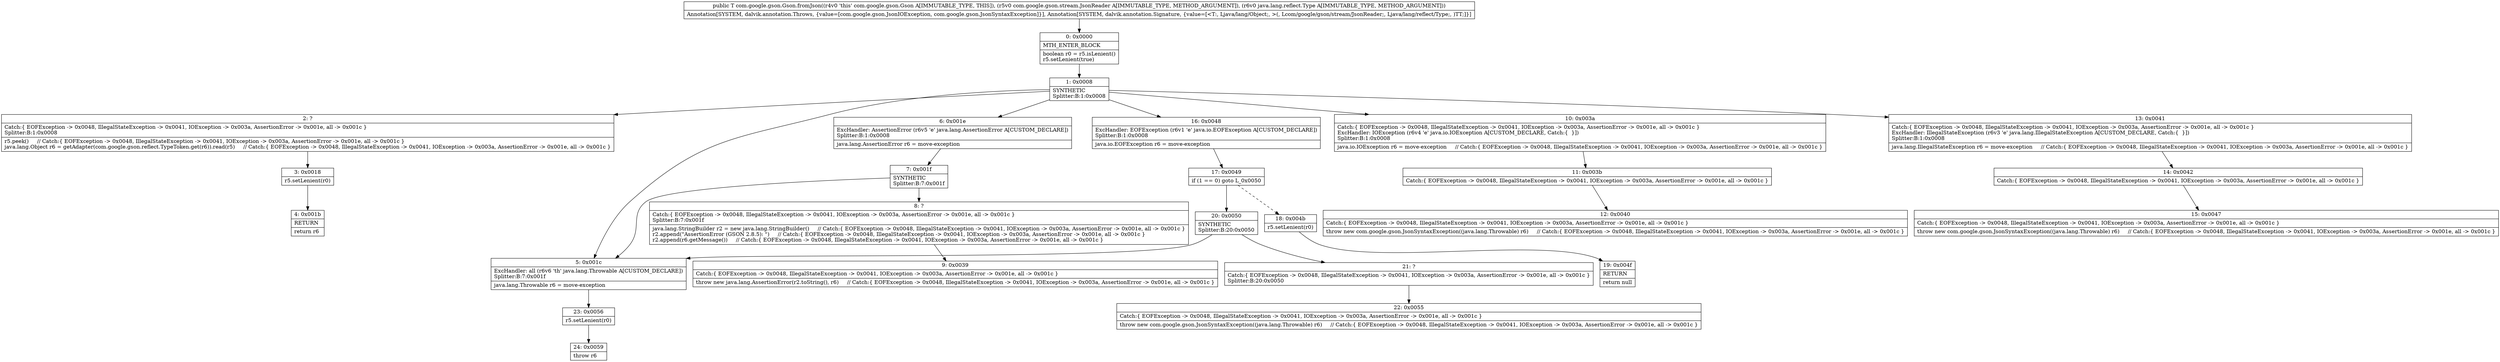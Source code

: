 digraph "CFG forcom.google.gson.Gson.fromJson(Lcom\/google\/gson\/stream\/JsonReader;Ljava\/lang\/reflect\/Type;)Ljava\/lang\/Object;" {
Node_0 [shape=record,label="{0\:\ 0x0000|MTH_ENTER_BLOCK\l|boolean r0 = r5.isLenient()\lr5.setLenient(true)\l}"];
Node_1 [shape=record,label="{1\:\ 0x0008|SYNTHETIC\lSplitter:B:1:0x0008\l}"];
Node_2 [shape=record,label="{2\:\ ?|Catch:\{ EOFException \-\> 0x0048, IllegalStateException \-\> 0x0041, IOException \-\> 0x003a, AssertionError \-\> 0x001e, all \-\> 0x001c \}\lSplitter:B:1:0x0008\l|r5.peek()     \/\/ Catch:\{ EOFException \-\> 0x0048, IllegalStateException \-\> 0x0041, IOException \-\> 0x003a, AssertionError \-\> 0x001e, all \-\> 0x001c \}\ljava.lang.Object r6 = getAdapter(com.google.gson.reflect.TypeToken.get(r6)).read(r5)     \/\/ Catch:\{ EOFException \-\> 0x0048, IllegalStateException \-\> 0x0041, IOException \-\> 0x003a, AssertionError \-\> 0x001e, all \-\> 0x001c \}\l}"];
Node_3 [shape=record,label="{3\:\ 0x0018|r5.setLenient(r0)\l}"];
Node_4 [shape=record,label="{4\:\ 0x001b|RETURN\l|return r6\l}"];
Node_5 [shape=record,label="{5\:\ 0x001c|ExcHandler: all (r6v6 'th' java.lang.Throwable A[CUSTOM_DECLARE])\lSplitter:B:7:0x001f\l|java.lang.Throwable r6 = move\-exception\l}"];
Node_6 [shape=record,label="{6\:\ 0x001e|ExcHandler: AssertionError (r6v5 'e' java.lang.AssertionError A[CUSTOM_DECLARE])\lSplitter:B:1:0x0008\l|java.lang.AssertionError r6 = move\-exception\l}"];
Node_7 [shape=record,label="{7\:\ 0x001f|SYNTHETIC\lSplitter:B:7:0x001f\l}"];
Node_8 [shape=record,label="{8\:\ ?|Catch:\{ EOFException \-\> 0x0048, IllegalStateException \-\> 0x0041, IOException \-\> 0x003a, AssertionError \-\> 0x001e, all \-\> 0x001c \}\lSplitter:B:7:0x001f\l|java.lang.StringBuilder r2 = new java.lang.StringBuilder()     \/\/ Catch:\{ EOFException \-\> 0x0048, IllegalStateException \-\> 0x0041, IOException \-\> 0x003a, AssertionError \-\> 0x001e, all \-\> 0x001c \}\lr2.append(\"AssertionError (GSON 2.8.5): \")     \/\/ Catch:\{ EOFException \-\> 0x0048, IllegalStateException \-\> 0x0041, IOException \-\> 0x003a, AssertionError \-\> 0x001e, all \-\> 0x001c \}\lr2.append(r6.getMessage())     \/\/ Catch:\{ EOFException \-\> 0x0048, IllegalStateException \-\> 0x0041, IOException \-\> 0x003a, AssertionError \-\> 0x001e, all \-\> 0x001c \}\l}"];
Node_9 [shape=record,label="{9\:\ 0x0039|Catch:\{ EOFException \-\> 0x0048, IllegalStateException \-\> 0x0041, IOException \-\> 0x003a, AssertionError \-\> 0x001e, all \-\> 0x001c \}\l|throw new java.lang.AssertionError(r2.toString(), r6)     \/\/ Catch:\{ EOFException \-\> 0x0048, IllegalStateException \-\> 0x0041, IOException \-\> 0x003a, AssertionError \-\> 0x001e, all \-\> 0x001c \}\l}"];
Node_10 [shape=record,label="{10\:\ 0x003a|Catch:\{ EOFException \-\> 0x0048, IllegalStateException \-\> 0x0041, IOException \-\> 0x003a, AssertionError \-\> 0x001e, all \-\> 0x001c \}\lExcHandler: IOException (r6v4 'e' java.io.IOException A[CUSTOM_DECLARE, Catch:\{  \}])\lSplitter:B:1:0x0008\l|java.io.IOException r6 = move\-exception     \/\/ Catch:\{ EOFException \-\> 0x0048, IllegalStateException \-\> 0x0041, IOException \-\> 0x003a, AssertionError \-\> 0x001e, all \-\> 0x001c \}\l}"];
Node_11 [shape=record,label="{11\:\ 0x003b|Catch:\{ EOFException \-\> 0x0048, IllegalStateException \-\> 0x0041, IOException \-\> 0x003a, AssertionError \-\> 0x001e, all \-\> 0x001c \}\l}"];
Node_12 [shape=record,label="{12\:\ 0x0040|Catch:\{ EOFException \-\> 0x0048, IllegalStateException \-\> 0x0041, IOException \-\> 0x003a, AssertionError \-\> 0x001e, all \-\> 0x001c \}\l|throw new com.google.gson.JsonSyntaxException((java.lang.Throwable) r6)     \/\/ Catch:\{ EOFException \-\> 0x0048, IllegalStateException \-\> 0x0041, IOException \-\> 0x003a, AssertionError \-\> 0x001e, all \-\> 0x001c \}\l}"];
Node_13 [shape=record,label="{13\:\ 0x0041|Catch:\{ EOFException \-\> 0x0048, IllegalStateException \-\> 0x0041, IOException \-\> 0x003a, AssertionError \-\> 0x001e, all \-\> 0x001c \}\lExcHandler: IllegalStateException (r6v3 'e' java.lang.IllegalStateException A[CUSTOM_DECLARE, Catch:\{  \}])\lSplitter:B:1:0x0008\l|java.lang.IllegalStateException r6 = move\-exception     \/\/ Catch:\{ EOFException \-\> 0x0048, IllegalStateException \-\> 0x0041, IOException \-\> 0x003a, AssertionError \-\> 0x001e, all \-\> 0x001c \}\l}"];
Node_14 [shape=record,label="{14\:\ 0x0042|Catch:\{ EOFException \-\> 0x0048, IllegalStateException \-\> 0x0041, IOException \-\> 0x003a, AssertionError \-\> 0x001e, all \-\> 0x001c \}\l}"];
Node_15 [shape=record,label="{15\:\ 0x0047|Catch:\{ EOFException \-\> 0x0048, IllegalStateException \-\> 0x0041, IOException \-\> 0x003a, AssertionError \-\> 0x001e, all \-\> 0x001c \}\l|throw new com.google.gson.JsonSyntaxException((java.lang.Throwable) r6)     \/\/ Catch:\{ EOFException \-\> 0x0048, IllegalStateException \-\> 0x0041, IOException \-\> 0x003a, AssertionError \-\> 0x001e, all \-\> 0x001c \}\l}"];
Node_16 [shape=record,label="{16\:\ 0x0048|ExcHandler: EOFException (r6v1 'e' java.io.EOFException A[CUSTOM_DECLARE])\lSplitter:B:1:0x0008\l|java.io.EOFException r6 = move\-exception\l}"];
Node_17 [shape=record,label="{17\:\ 0x0049|if (1 == 0) goto L_0x0050\l}"];
Node_18 [shape=record,label="{18\:\ 0x004b|r5.setLenient(r0)\l}"];
Node_19 [shape=record,label="{19\:\ 0x004f|RETURN\l|return null\l}"];
Node_20 [shape=record,label="{20\:\ 0x0050|SYNTHETIC\lSplitter:B:20:0x0050\l}"];
Node_21 [shape=record,label="{21\:\ ?|Catch:\{ EOFException \-\> 0x0048, IllegalStateException \-\> 0x0041, IOException \-\> 0x003a, AssertionError \-\> 0x001e, all \-\> 0x001c \}\lSplitter:B:20:0x0050\l}"];
Node_22 [shape=record,label="{22\:\ 0x0055|Catch:\{ EOFException \-\> 0x0048, IllegalStateException \-\> 0x0041, IOException \-\> 0x003a, AssertionError \-\> 0x001e, all \-\> 0x001c \}\l|throw new com.google.gson.JsonSyntaxException((java.lang.Throwable) r6)     \/\/ Catch:\{ EOFException \-\> 0x0048, IllegalStateException \-\> 0x0041, IOException \-\> 0x003a, AssertionError \-\> 0x001e, all \-\> 0x001c \}\l}"];
Node_23 [shape=record,label="{23\:\ 0x0056|r5.setLenient(r0)\l}"];
Node_24 [shape=record,label="{24\:\ 0x0059|throw r6\l}"];
MethodNode[shape=record,label="{public T com.google.gson.Gson.fromJson((r4v0 'this' com.google.gson.Gson A[IMMUTABLE_TYPE, THIS]), (r5v0 com.google.gson.stream.JsonReader A[IMMUTABLE_TYPE, METHOD_ARGUMENT]), (r6v0 java.lang.reflect.Type A[IMMUTABLE_TYPE, METHOD_ARGUMENT]))  | Annotation[SYSTEM, dalvik.annotation.Throws, \{value=[com.google.gson.JsonIOException, com.google.gson.JsonSyntaxException]\}], Annotation[SYSTEM, dalvik.annotation.Signature, \{value=[\<T:, Ljava\/lang\/Object;, \>(, Lcom\/google\/gson\/stream\/JsonReader;, Ljava\/lang\/reflect\/Type;, )TT;]\}]\l}"];
MethodNode -> Node_0;
Node_0 -> Node_1;
Node_1 -> Node_2;
Node_1 -> Node_16;
Node_1 -> Node_13;
Node_1 -> Node_10;
Node_1 -> Node_6;
Node_1 -> Node_5;
Node_2 -> Node_3;
Node_3 -> Node_4;
Node_5 -> Node_23;
Node_6 -> Node_7;
Node_7 -> Node_8;
Node_7 -> Node_5;
Node_8 -> Node_9;
Node_10 -> Node_11;
Node_11 -> Node_12;
Node_13 -> Node_14;
Node_14 -> Node_15;
Node_16 -> Node_17;
Node_17 -> Node_18[style=dashed];
Node_17 -> Node_20;
Node_18 -> Node_19;
Node_20 -> Node_21;
Node_20 -> Node_5;
Node_21 -> Node_22;
Node_23 -> Node_24;
}

